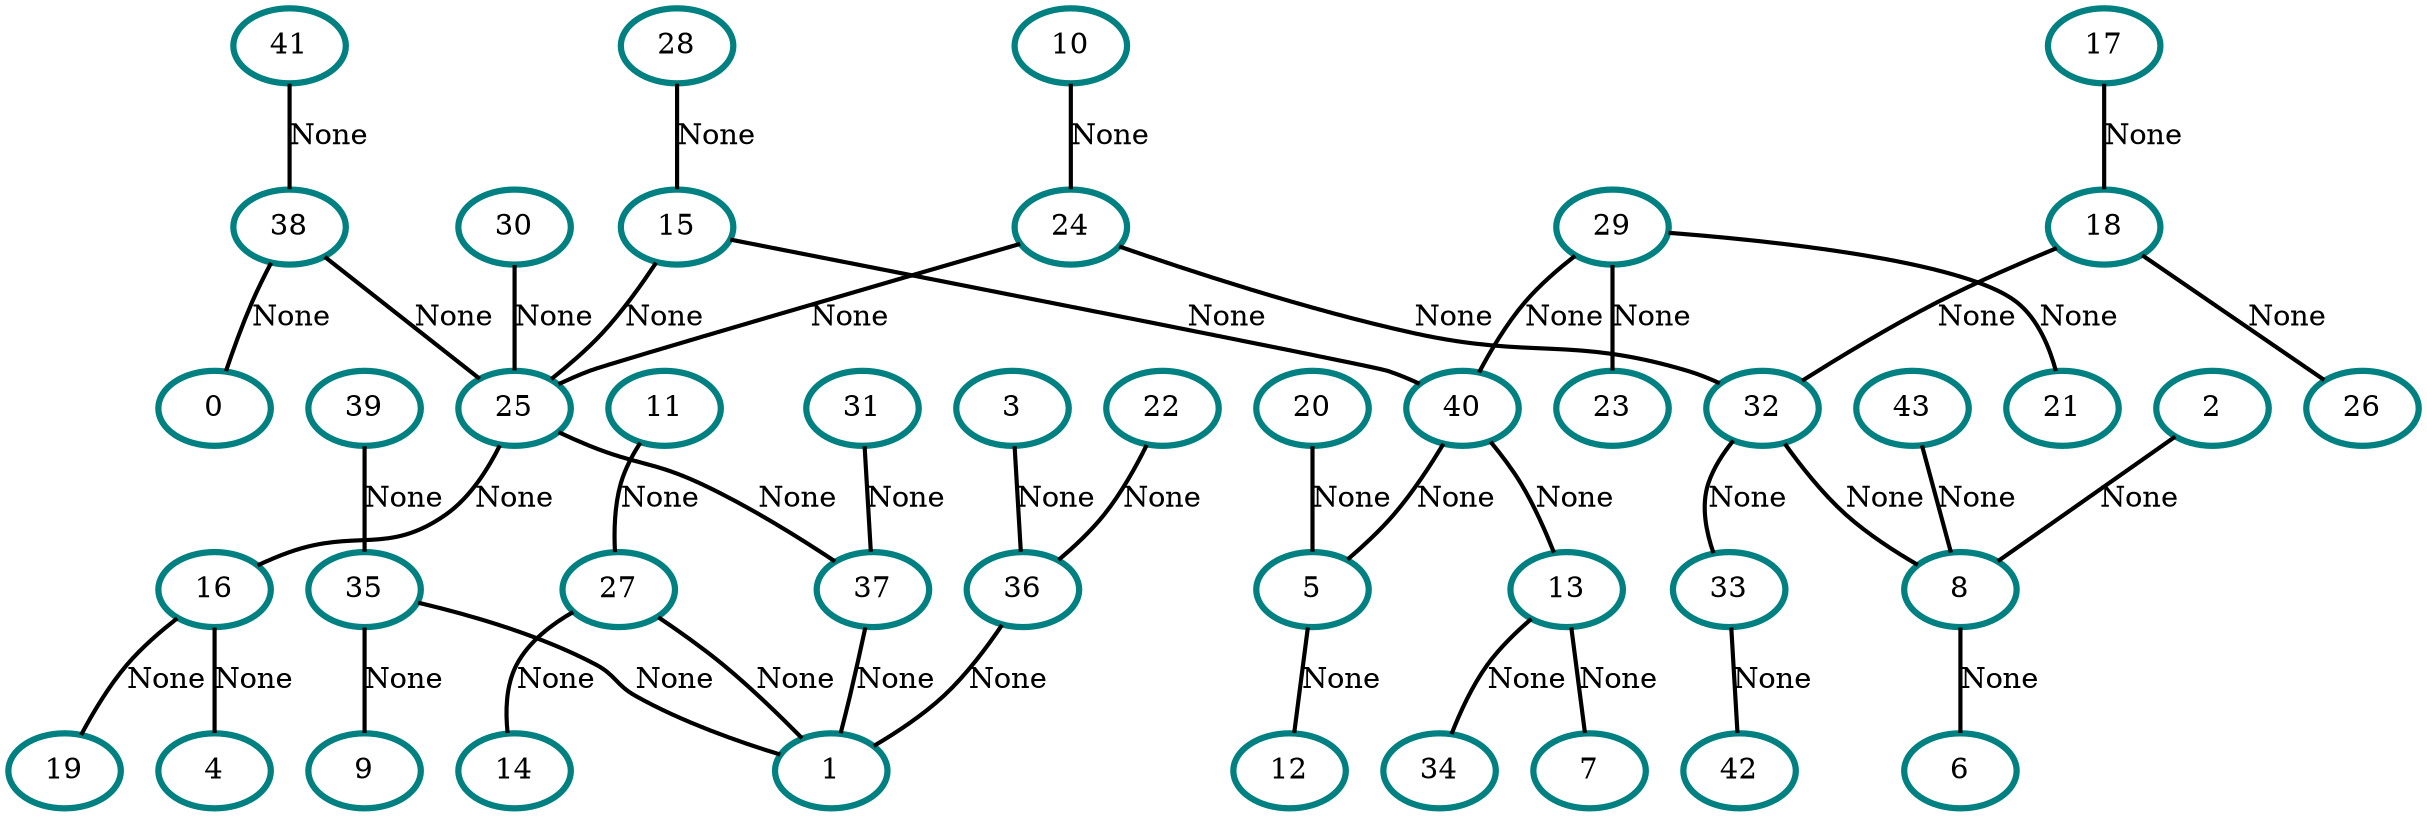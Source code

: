 graph G {
    0 [penwidth=3,label="0",color="teal"]
    1 [penwidth=3,label="1",color="teal"]
    2 [penwidth=3,label="2",color="teal"]
    3 [penwidth=3,label="3",color="teal"]
    4 [penwidth=3,label="4",color="teal"]
    5 [penwidth=3,label="5",color="teal"]
    6 [penwidth=3,label="6",color="teal"]
    7 [penwidth=3,label="7",color="teal"]
    8 [penwidth=3,label="8",color="teal"]
    9 [penwidth=3,label="9",color="teal"]
    10 [penwidth=3,label="10",color="teal"]
    11 [penwidth=3,label="11",color="teal"]
    12 [penwidth=3,label="12",color="teal"]
    13 [penwidth=3,label="13",color="teal"]
    14 [penwidth=3,label="14",color="teal"]
    15 [penwidth=3,label="15",color="teal"]
    16 [penwidth=3,label="16",color="teal"]
    17 [penwidth=3,label="17",color="teal"]
    18 [penwidth=3,label="18",color="teal"]
    19 [penwidth=3,label="19",color="teal"]
    20 [penwidth=3,label="20",color="teal"]
    21 [penwidth=3,label="21",color="teal"]
    22 [penwidth=3,label="22",color="teal"]
    23 [penwidth=3,label="23",color="teal"]
    24 [penwidth=3,label="24",color="teal"]
    25 [penwidth=3,label="25",color="teal"]
    26 [penwidth=3,label="26",color="teal"]
    27 [penwidth=3,label="27",color="teal"]
    28 [penwidth=3,label="28",color="teal"]
    29 [penwidth=3,label="29",color="teal"]
    30 [penwidth=3,label="30",color="teal"]
    31 [penwidth=3,label="31",color="teal"]
    32 [penwidth=3,label="32",color="teal"]
    33 [penwidth=3,label="33",color="teal"]
    34 [penwidth=3,label="34",color="teal"]
    35 [penwidth=3,label="35",color="teal"]
    36 [penwidth=3,label="36",color="teal"]
    37 [penwidth=3,label="37",color="teal"]
    38 [penwidth=3,label="38",color="teal"]
    39 [penwidth=3,label="39",color="teal"]
    40 [penwidth=3,label="40",color="teal"]
    41 [penwidth=3,label="41",color="teal"]
    42 [penwidth=3,label="42",color="teal"]
    43 [penwidth=3,label="43",color="teal"]

    29--23 [penwidth=2,label="None"]
    30--25 [penwidth=2,label="None"]
    18--26 [penwidth=2,label="None"]
    31--37 [penwidth=2,label="None"]
    40--13 [penwidth=2,label="None"]
    40--5 [penwidth=2,label="None"]
    24--32 [penwidth=2,label="None"]
    16--19 [penwidth=2,label="None"]
    2--8 [penwidth=2,label="None"]
    15--25 [penwidth=2,label="None"]
    5--12 [penwidth=2,label="None"]
    22--36 [penwidth=2,label="None"]
    38--0 [penwidth=2,label="None"]
    29--21 [penwidth=2,label="None"]
    15--40 [penwidth=2,label="None"]
    35--9 [penwidth=2,label="None"]
    36--1 [penwidth=2,label="None"]
    27--1 [penwidth=2,label="None"]
    27--14 [penwidth=2,label="None"]
    39--35 [penwidth=2,label="None"]
    13--34 [penwidth=2,label="None"]
    32--8 [penwidth=2,label="None"]
    38--25 [penwidth=2,label="None"]
    28--15 [penwidth=2,label="None"]
    25--37 [penwidth=2,label="None"]
    29--40 [penwidth=2,label="None"]
    3--36 [penwidth=2,label="None"]
    43--8 [penwidth=2,label="None"]
    25--16 [penwidth=2,label="None"]
    35--1 [penwidth=2,label="None"]
    24--25 [penwidth=2,label="None"]
    18--32 [penwidth=2,label="None"]
    17--18 [penwidth=2,label="None"]
    10--24 [penwidth=2,label="None"]
    13--7 [penwidth=2,label="None"]
    33--42 [penwidth=2,label="None"]
    16--4 [penwidth=2,label="None"]
    8--6 [penwidth=2,label="None"]
    20--5 [penwidth=2,label="None"]
    41--38 [penwidth=2,label="None"]
    32--33 [penwidth=2,label="None"]
    37--1 [penwidth=2,label="None"]
    11--27 [penwidth=2,label="None"]
}